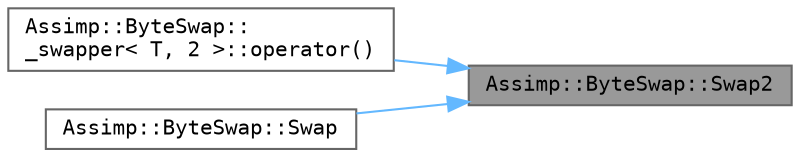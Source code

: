 digraph "Assimp::ByteSwap::Swap2"
{
 // LATEX_PDF_SIZE
  bgcolor="transparent";
  edge [fontname=Terminal,fontsize=10,labelfontname=Helvetica,labelfontsize=10];
  node [fontname=Terminal,fontsize=10,shape=box,height=0.2,width=0.4];
  rankdir="RL";
  Node1 [label="Assimp::ByteSwap::Swap2",height=0.2,width=0.4,color="gray40", fillcolor="grey60", style="filled", fontcolor="black",tooltip=" "];
  Node1 -> Node2 [dir="back",color="steelblue1",style="solid"];
  Node2 [label="Assimp::ByteSwap::\l_swapper\< T, 2 \>::operator()",height=0.2,width=0.4,color="grey40", fillcolor="white", style="filled",URL="$struct_assimp_1_1_byte_swap_1_1__swapper_3_01_t_00_012_01_4.html#a5af2a409a0d5903f8dd3d03ff9dfdc83",tooltip=" "];
  Node1 -> Node3 [dir="back",color="steelblue1",style="solid"];
  Node3 [label="Assimp::ByteSwap::Swap",height=0.2,width=0.4,color="grey40", fillcolor="white", style="filled",URL="$class_assimp_1_1_byte_swap.html#a3ea83a13aef538fa962eabd313ab3d3f",tooltip=" "];
}
